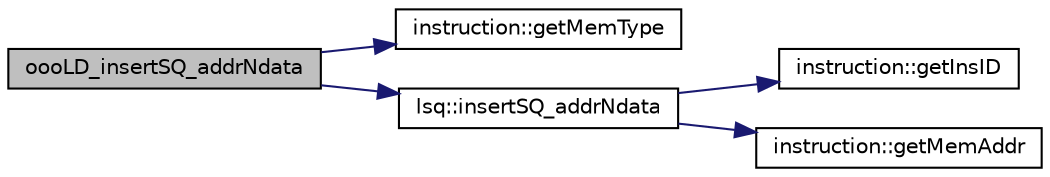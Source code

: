 digraph G
{
  edge [fontname="Helvetica",fontsize="10",labelfontname="Helvetica",labelfontsize="10"];
  node [fontname="Helvetica",fontsize="10",shape=record];
  rankdir=LR;
  Node1 [label="oooLD_insertSQ_addrNdata",height=0.2,width=0.4,color="black", fillcolor="grey75", style="filled" fontcolor="black"];
  Node1 -> Node2 [color="midnightblue",fontsize="10",style="solid",fontname="Helvetica"];
  Node2 [label="instruction::getMemType",height=0.2,width=0.4,color="black", fillcolor="white", style="filled",URL="$classinstruction.html#a8051847b8731d697107d682564a7385f"];
  Node1 -> Node3 [color="midnightblue",fontsize="10",style="solid",fontname="Helvetica"];
  Node3 [label="lsq::insertSQ_addrNdata",height=0.2,width=0.4,color="black", fillcolor="white", style="filled",URL="$classlsq.html#a9a1d52c28adf6f9b59a82b876a29af53"];
  Node3 -> Node4 [color="midnightblue",fontsize="10",style="solid",fontname="Helvetica"];
  Node4 [label="instruction::getInsID",height=0.2,width=0.4,color="black", fillcolor="white", style="filled",URL="$classinstruction.html#a0856c8a7411c298a51cd8d8d5e2f8b12"];
  Node3 -> Node5 [color="midnightblue",fontsize="10",style="solid",fontname="Helvetica"];
  Node5 [label="instruction::getMemAddr",height=0.2,width=0.4,color="black", fillcolor="white", style="filled",URL="$classinstruction.html#a507811b2f10f679c90ac79ff64929272"];
}
